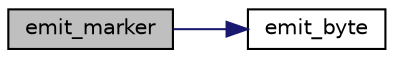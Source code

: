 digraph "emit_marker"
{
 // LATEX_PDF_SIZE
  bgcolor="transparent";
  edge [fontname="Helvetica",fontsize="10",labelfontname="Helvetica",labelfontsize="10"];
  node [fontname="Helvetica",fontsize="10",shape=record];
  rankdir="LR";
  Node129 [label="emit_marker",height=0.2,width=0.4,color="black", fillcolor="grey75", style="filled", fontcolor="black",tooltip=" "];
  Node129 -> Node130 [color="midnightblue",fontsize="10",style="solid"];
  Node130 [label="emit_byte",height=0.2,width=0.4,color="black",URL="$jcmarker_8c.html#a08eca462b2b57f23ee007a57a39dbded",tooltip=" "];
}
